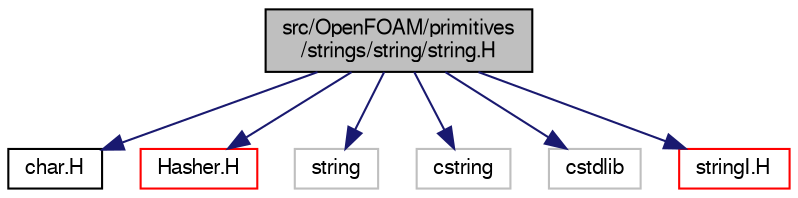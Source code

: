 digraph "src/OpenFOAM/primitives/strings/string/string.H"
{
  bgcolor="transparent";
  edge [fontname="FreeSans",fontsize="10",labelfontname="FreeSans",labelfontsize="10"];
  node [fontname="FreeSans",fontsize="10",shape=record];
  Node0 [label="src/OpenFOAM/primitives\l/strings/string/string.H",height=0.2,width=0.4,color="black", fillcolor="grey75", style="filled", fontcolor="black"];
  Node0 -> Node1 [color="midnightblue",fontsize="10",style="solid",fontname="FreeSans"];
  Node1 [label="char.H",height=0.2,width=0.4,color="black",URL="$a12164.html",tooltip="A character and a pointer to a character string. "];
  Node0 -> Node2 [color="midnightblue",fontsize="10",style="solid",fontname="FreeSans"];
  Node2 [label="Hasher.H",height=0.2,width=0.4,color="red",URL="$a12341.html",tooltip="Misc. hashing functions, mostly from Bob Jenkins. "];
  Node0 -> Node4 [color="midnightblue",fontsize="10",style="solid",fontname="FreeSans"];
  Node4 [label="string",height=0.2,width=0.4,color="grey75"];
  Node0 -> Node5 [color="midnightblue",fontsize="10",style="solid",fontname="FreeSans"];
  Node5 [label="cstring",height=0.2,width=0.4,color="grey75"];
  Node0 -> Node6 [color="midnightblue",fontsize="10",style="solid",fontname="FreeSans"];
  Node6 [label="cstdlib",height=0.2,width=0.4,color="grey75"];
  Node0 -> Node7 [color="midnightblue",fontsize="10",style="solid",fontname="FreeSans"];
  Node7 [label="stringI.H",height=0.2,width=0.4,color="red",URL="$a12641.html"];
}
